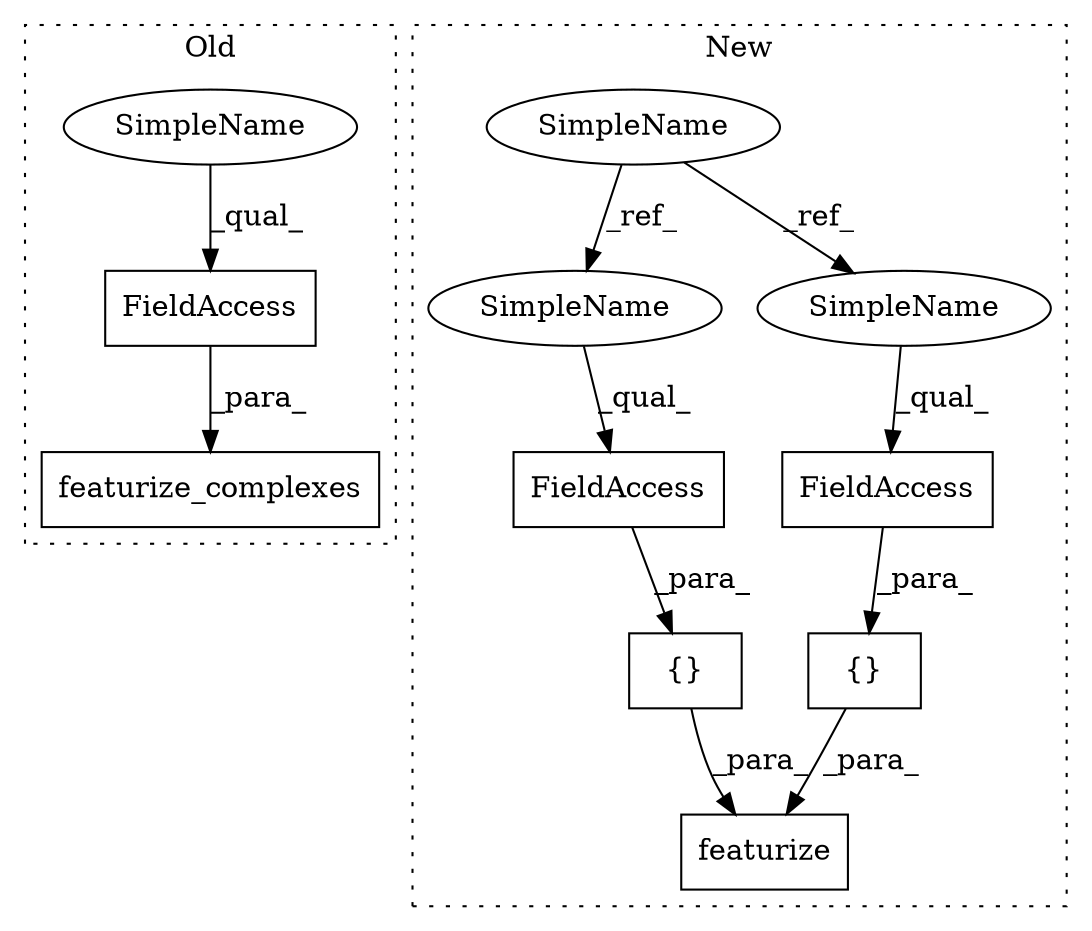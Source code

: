 digraph G {
subgraph cluster0 {
1 [label="featurize_complexes" a="32" s="805,843" l="20,1" shape="box"];
4 [label="FieldAccess" a="22" s="825" l="18" shape="box"];
11 [label="SimpleName" a="42" s="825" l="4" shape="ellipse"];
label = "Old";
style="dotted";
}
subgraph cluster1 {
2 [label="{}" a="4" s="832,849" l="1,1" shape="box"];
3 [label="FieldAccess" a="22" s="833" l="16" shape="box"];
5 [label="SimpleName" a="42" s="602" l="4" shape="ellipse"];
6 [label="FieldAccess" a="22" s="861" l="17" shape="box"];
7 [label="{}" a="4" s="860,878" l="1,1" shape="box"];
8 [label="featurize" a="32" s="813,879" l="10,1" shape="box"];
9 [label="SimpleName" a="42" s="833" l="4" shape="ellipse"];
10 [label="SimpleName" a="42" s="861" l="4" shape="ellipse"];
label = "New";
style="dotted";
}
2 -> 8 [label="_para_"];
3 -> 2 [label="_para_"];
4 -> 1 [label="_para_"];
5 -> 9 [label="_ref_"];
5 -> 10 [label="_ref_"];
6 -> 7 [label="_para_"];
7 -> 8 [label="_para_"];
9 -> 3 [label="_qual_"];
10 -> 6 [label="_qual_"];
11 -> 4 [label="_qual_"];
}